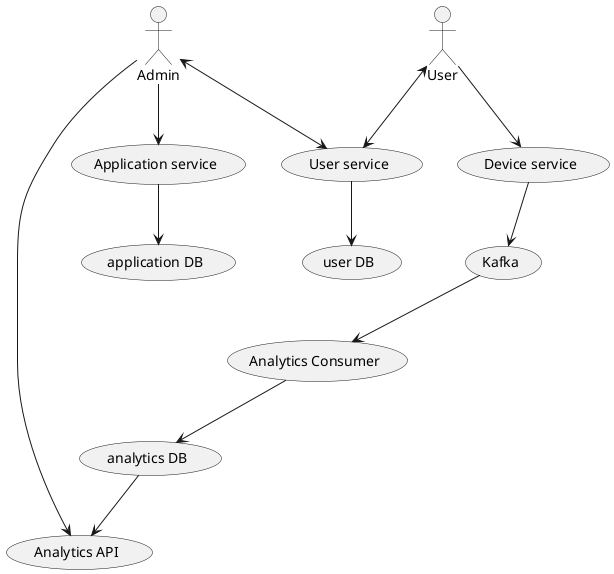 @startuml

:Admin: as A
:User: as U

(User service) as US
(Application service) as AS
(user DB) as UDB
(application DB) as ADB
(Analytics API) as AA
(Device service) as DS
(Kafka) as K
(Analytics Consumer) as AC
(analytics DB) as ANDB


A <--> US
US --> UDB
A --> AS
AS --> ADB
A --> AA
U <--> US
U --> DS
DS --> K
K --> AC
AC --> ANDB
ANDB --> AA

@enduml
